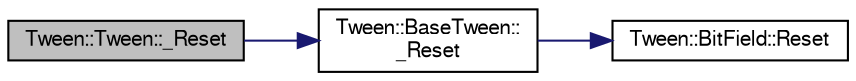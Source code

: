 digraph "Tween::Tween::_Reset"
{
  bgcolor="transparent";
  edge [fontname="FreeSans",fontsize="10",labelfontname="FreeSans",labelfontsize="10"];
  node [fontname="FreeSans",fontsize="10",shape=record];
  rankdir="LR";
  Node1 [label="Tween::Tween::_Reset",height=0.2,width=0.4,color="black", fillcolor="grey75", style="filled" fontcolor="black"];
  Node1 -> Node2 [color="midnightblue",fontsize="10",style="solid",fontname="FreeSans"];
  Node2 [label="Tween::BaseTween::\l_Reset",height=0.2,width=0.4,color="black",URL="$classTween_1_1BaseTween.html#aa50684e2cdde7fd4bda9b916a6c086a9"];
  Node2 -> Node3 [color="midnightblue",fontsize="10",style="solid",fontname="FreeSans"];
  Node3 [label="Tween::BitField::Reset",height=0.2,width=0.4,color="black",URL="$classTween_1_1BitField.html#aabc59ad23be3072c03ba8dbd60a31044"];
}
